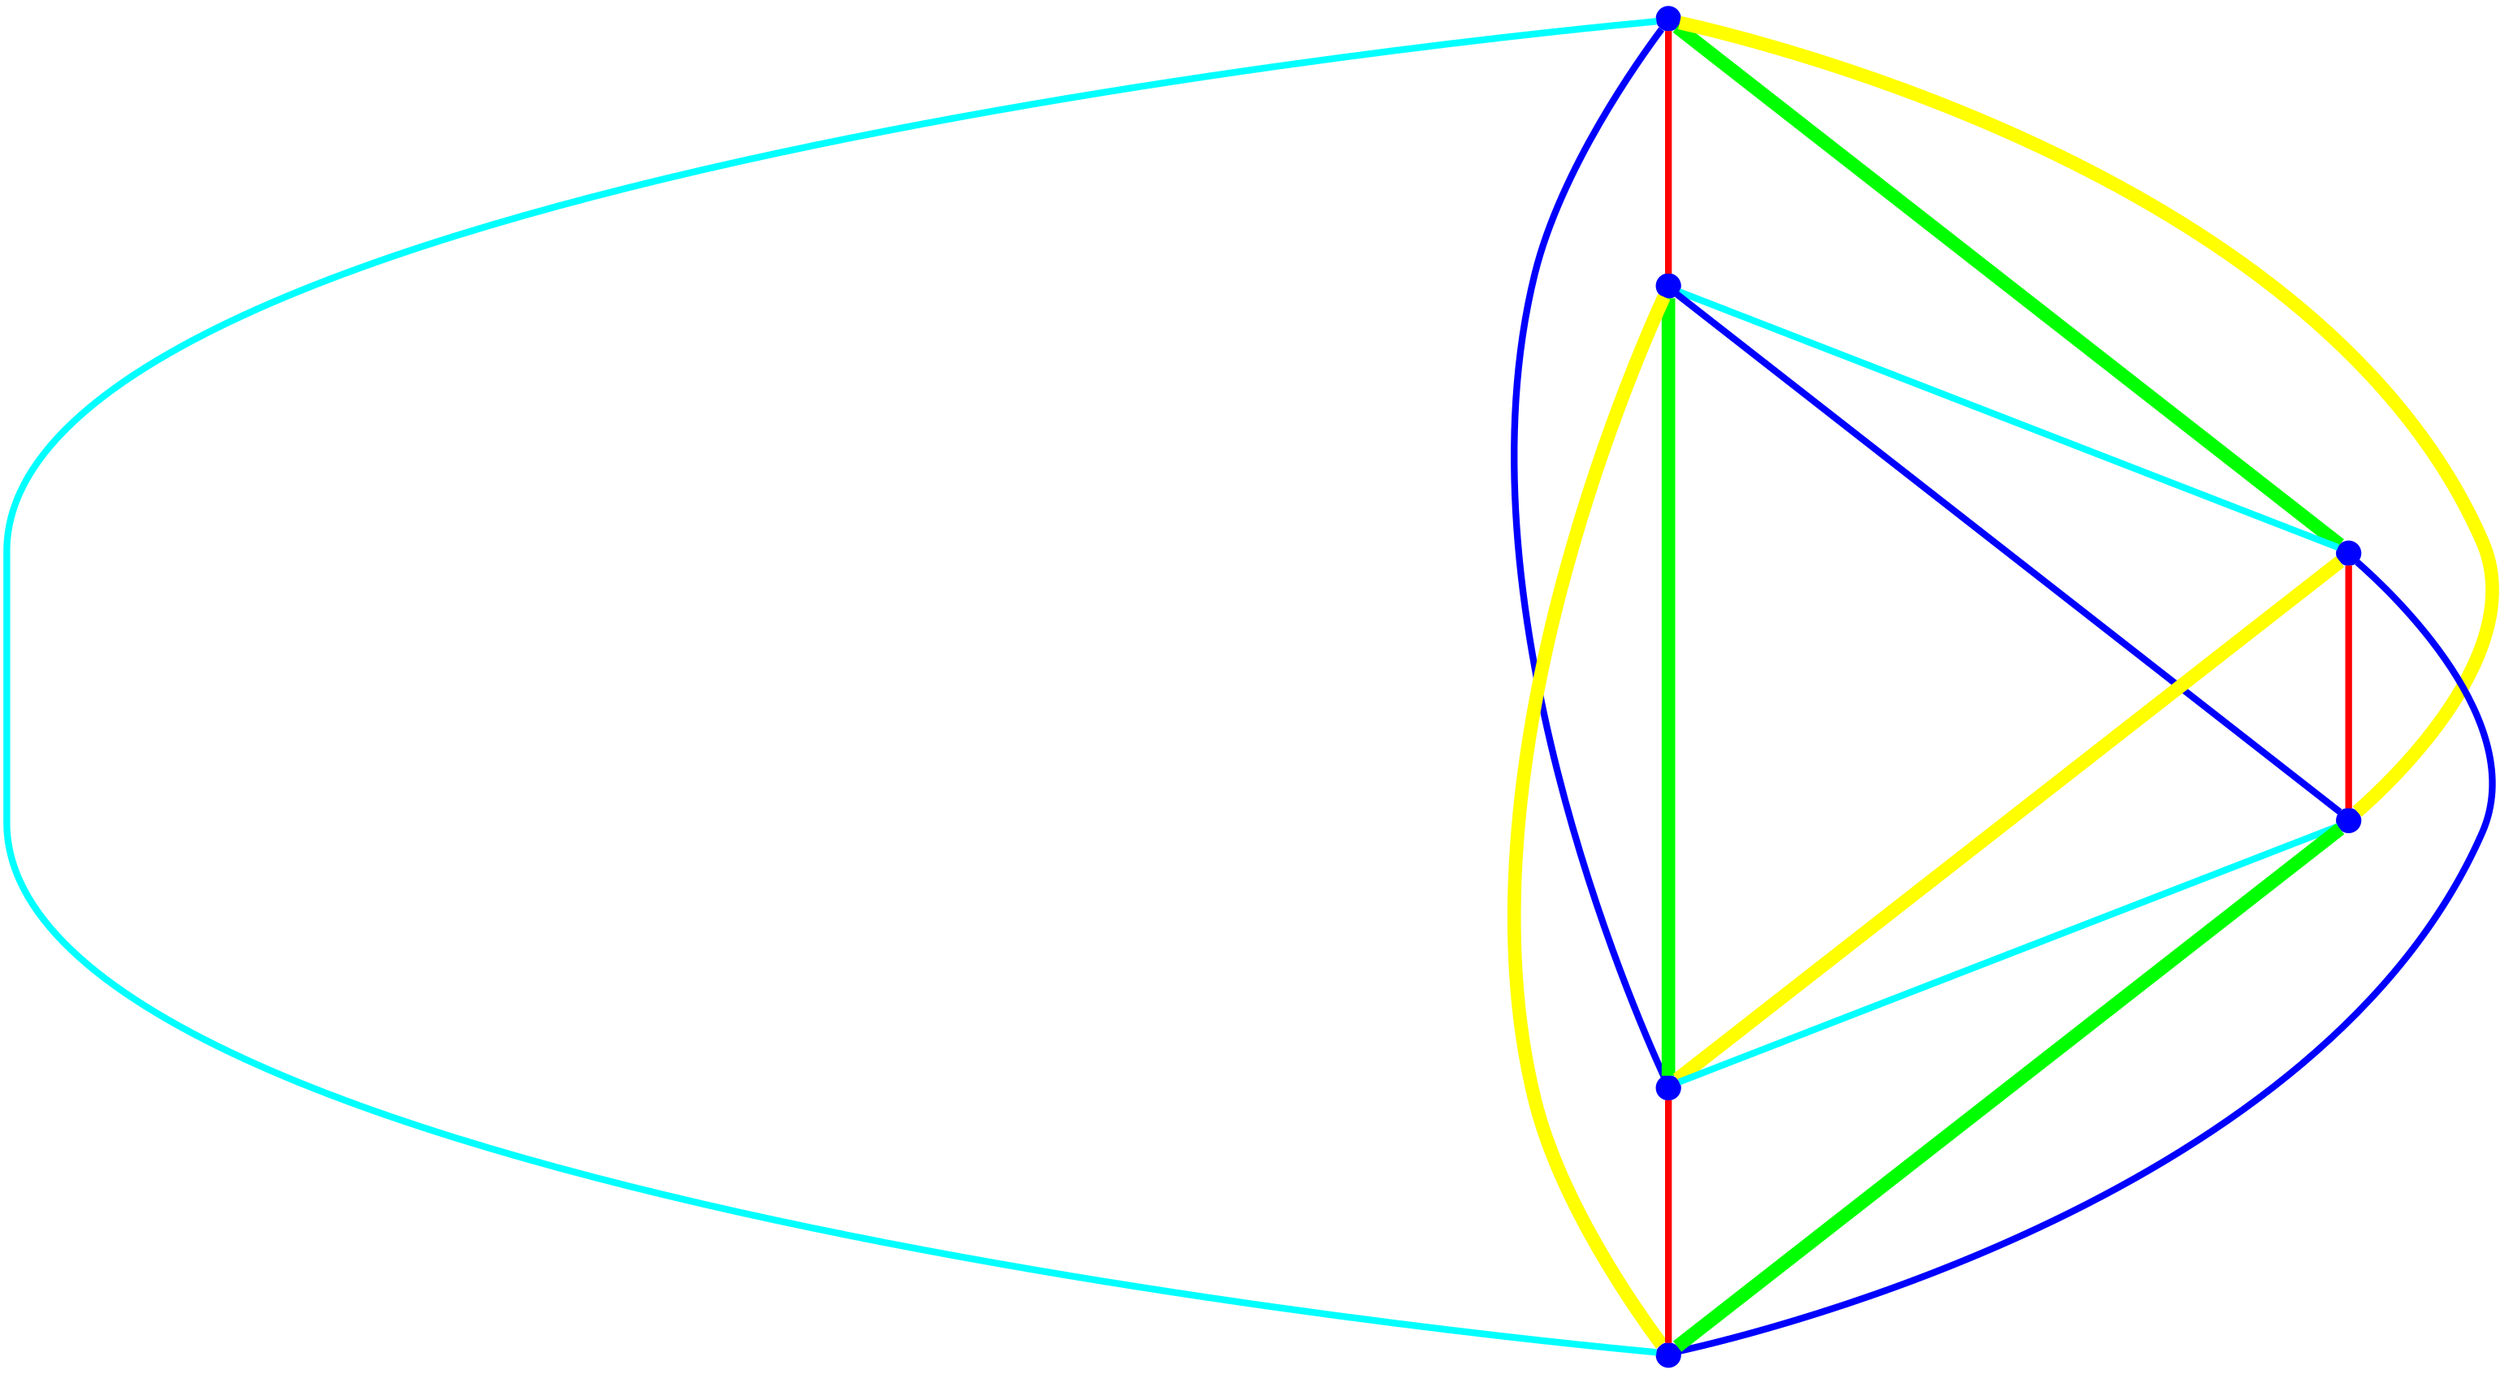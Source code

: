 graph {
ranksep=2
nodesep=2
node [label="" shape=circle style=filled fixedsize=true color=blue fillcolor=blue width=0.2];
"1" -- "2" [style="solid",penwidth="4",color="red"];
"1" -- "3" [style="solid",penwidth="8",color="green"];
"1" -- "4" [style="solid",penwidth="8",color="yellow"];
"1" -- "5" [style="solid",penwidth="4",color="blue"];
"1" -- "6" [style="solid",penwidth="4",color="cyan"];
"2" -- "3" [style="solid",penwidth="4",color="cyan"];
"2" -- "4" [style="solid",penwidth="4",color="blue"];
"2" -- "5" [style="solid",penwidth="8",color="green"];
"2" -- "6" [style="solid",penwidth="8",color="yellow"];
"3" -- "4" [style="solid",penwidth="4",color="red"];
"3" -- "5" [style="solid",penwidth="8",color="yellow"];
"3" -- "6" [style="solid",penwidth="4",color="blue"];
"4" -- "5" [style="solid",penwidth="4",color="cyan"];
"4" -- "6" [style="solid",penwidth="8",color="green"];
"5" -- "6" [style="solid",penwidth="4",color="red"];
}
